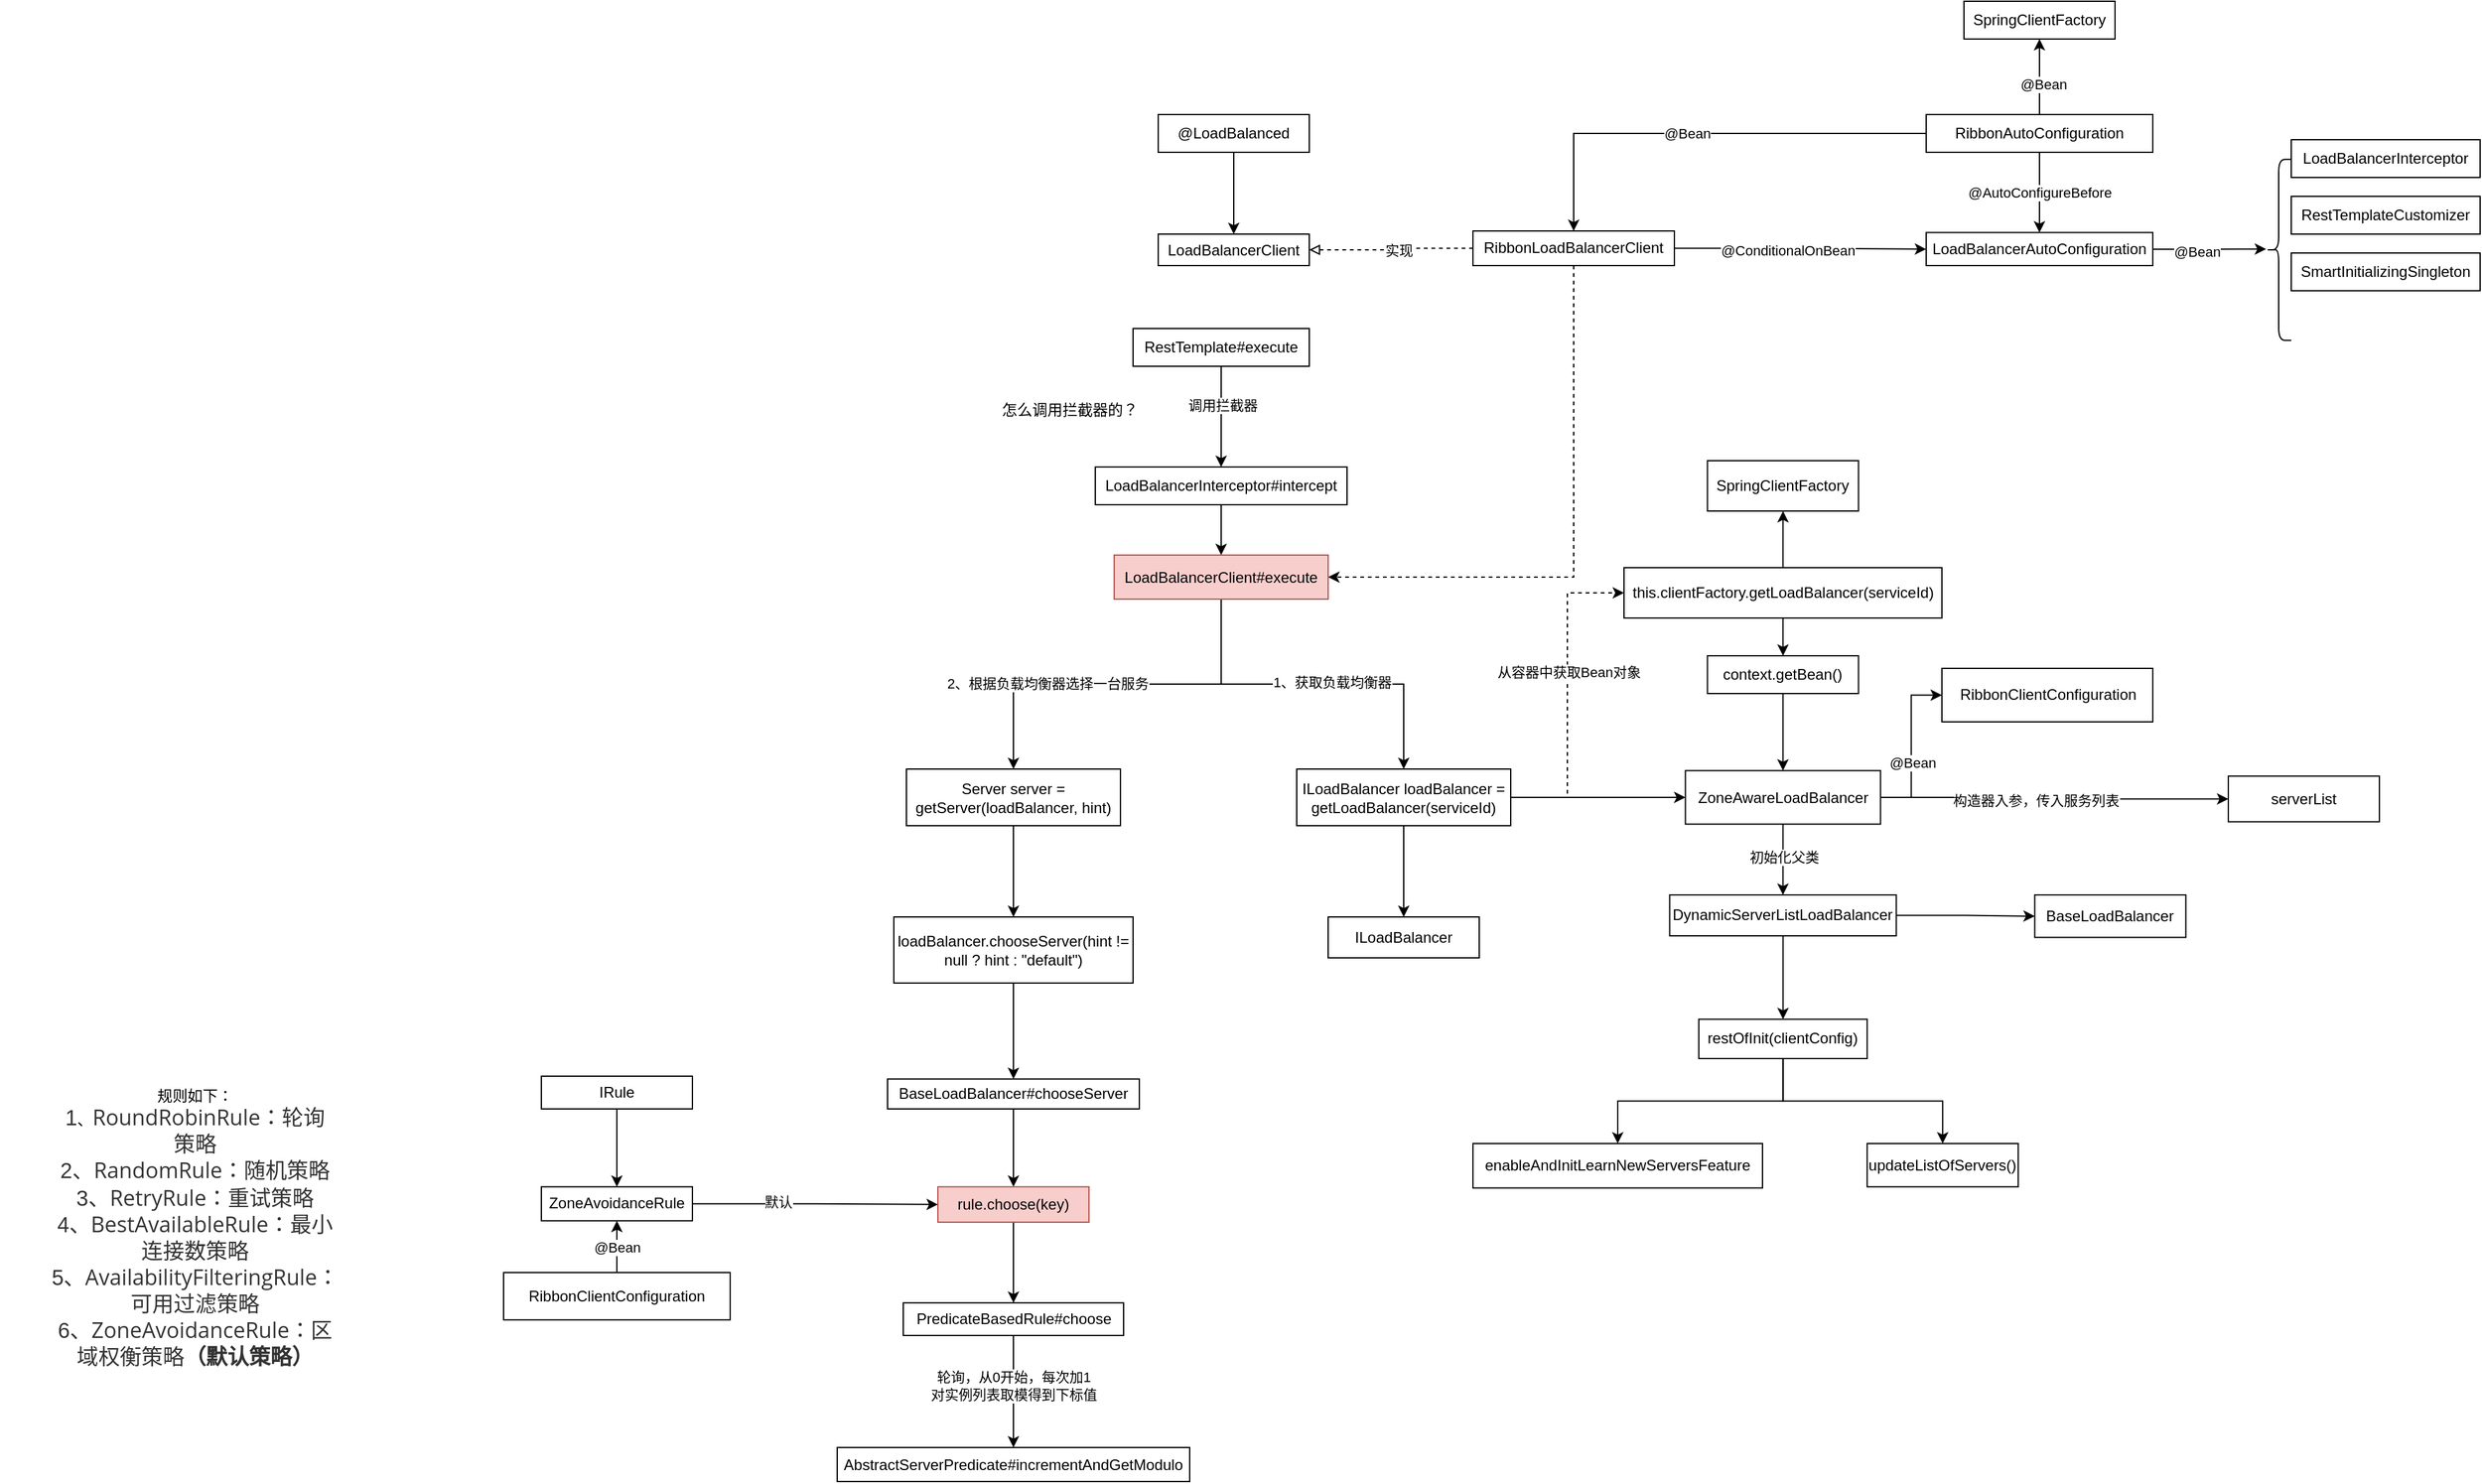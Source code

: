 <mxfile version="17.4.4" type="github">
  <diagram id="Ss-zLGsGptUb900ayheI" name="第 1 页">
    <mxGraphModel dx="1609" dy="436" grid="1" gridSize="10" guides="1" tooltips="1" connect="1" arrows="1" fold="1" page="1" pageScale="1" pageWidth="827" pageHeight="1169" math="0" shadow="0">
      <root>
        <mxCell id="0" />
        <mxCell id="1" parent="0" />
        <mxCell id="xXIZn4CpnWQ5mHO0k7mb-3" value="" style="edgeStyle=orthogonalEdgeStyle;rounded=0;orthogonalLoop=1;jettySize=auto;html=1;" edge="1" parent="1" source="xXIZn4CpnWQ5mHO0k7mb-1" target="xXIZn4CpnWQ5mHO0k7mb-2">
          <mxGeometry relative="1" as="geometry" />
        </mxCell>
        <mxCell id="xXIZn4CpnWQ5mHO0k7mb-1" value="@LoadBalanced" style="rounded=0;whiteSpace=wrap;html=1;" vertex="1" parent="1">
          <mxGeometry x="120" y="110" width="120" height="30" as="geometry" />
        </mxCell>
        <mxCell id="xXIZn4CpnWQ5mHO0k7mb-2" value="LoadBalancerClient" style="whiteSpace=wrap;html=1;rounded=0;" vertex="1" parent="1">
          <mxGeometry x="120" y="205" width="120" height="25" as="geometry" />
        </mxCell>
        <mxCell id="xXIZn4CpnWQ5mHO0k7mb-7" style="edgeStyle=orthogonalEdgeStyle;rounded=0;orthogonalLoop=1;jettySize=auto;html=1;entryX=1;entryY=0.5;entryDx=0;entryDy=0;endArrow=block;endFill=0;dashed=1;" edge="1" parent="1" source="xXIZn4CpnWQ5mHO0k7mb-5" target="xXIZn4CpnWQ5mHO0k7mb-2">
          <mxGeometry relative="1" as="geometry" />
        </mxCell>
        <mxCell id="xXIZn4CpnWQ5mHO0k7mb-10" value="实现" style="edgeLabel;html=1;align=center;verticalAlign=middle;resizable=0;points=[];" vertex="1" connectable="0" parent="xXIZn4CpnWQ5mHO0k7mb-7">
          <mxGeometry x="0.236" relative="1" as="geometry">
            <mxPoint x="20" as="offset" />
          </mxGeometry>
        </mxCell>
        <mxCell id="xXIZn4CpnWQ5mHO0k7mb-18" style="edgeStyle=orthogonalEdgeStyle;rounded=0;orthogonalLoop=1;jettySize=auto;html=1;endArrow=classic;endFill=1;" edge="1" parent="1" source="xXIZn4CpnWQ5mHO0k7mb-5" target="xXIZn4CpnWQ5mHO0k7mb-11">
          <mxGeometry relative="1" as="geometry" />
        </mxCell>
        <mxCell id="xXIZn4CpnWQ5mHO0k7mb-20" value="@ConditionalOnBean" style="edgeLabel;html=1;align=center;verticalAlign=middle;resizable=0;points=[];" vertex="1" connectable="0" parent="xXIZn4CpnWQ5mHO0k7mb-18">
          <mxGeometry x="-0.306" y="-1" relative="1" as="geometry">
            <mxPoint x="20" as="offset" />
          </mxGeometry>
        </mxCell>
        <mxCell id="xXIZn4CpnWQ5mHO0k7mb-37" style="edgeStyle=orthogonalEdgeStyle;rounded=0;orthogonalLoop=1;jettySize=auto;html=1;entryX=1;entryY=0.5;entryDx=0;entryDy=0;endArrow=classic;endFill=1;exitX=0.5;exitY=1;exitDx=0;exitDy=0;dashed=1;" edge="1" parent="1" source="xXIZn4CpnWQ5mHO0k7mb-5" target="xXIZn4CpnWQ5mHO0k7mb-35">
          <mxGeometry relative="1" as="geometry" />
        </mxCell>
        <mxCell id="xXIZn4CpnWQ5mHO0k7mb-5" value="RibbonLoadBalancerClient" style="whiteSpace=wrap;html=1;rounded=0;" vertex="1" parent="1">
          <mxGeometry x="370" y="202.5" width="160" height="27.5" as="geometry" />
        </mxCell>
        <mxCell id="xXIZn4CpnWQ5mHO0k7mb-9" style="edgeStyle=orthogonalEdgeStyle;rounded=0;orthogonalLoop=1;jettySize=auto;html=1;entryX=0.5;entryY=0;entryDx=0;entryDy=0;endArrow=classic;endFill=1;" edge="1" parent="1" source="xXIZn4CpnWQ5mHO0k7mb-8" target="xXIZn4CpnWQ5mHO0k7mb-5">
          <mxGeometry relative="1" as="geometry" />
        </mxCell>
        <mxCell id="xXIZn4CpnWQ5mHO0k7mb-17" value="@Bean" style="edgeLabel;html=1;align=center;verticalAlign=middle;resizable=0;points=[];" vertex="1" connectable="0" parent="xXIZn4CpnWQ5mHO0k7mb-9">
          <mxGeometry x="0.062" relative="1" as="geometry">
            <mxPoint as="offset" />
          </mxGeometry>
        </mxCell>
        <mxCell id="xXIZn4CpnWQ5mHO0k7mb-12" value="" style="edgeStyle=orthogonalEdgeStyle;rounded=0;orthogonalLoop=1;jettySize=auto;html=1;endArrow=classic;endFill=1;" edge="1" parent="1" source="xXIZn4CpnWQ5mHO0k7mb-8" target="xXIZn4CpnWQ5mHO0k7mb-11">
          <mxGeometry relative="1" as="geometry" />
        </mxCell>
        <mxCell id="xXIZn4CpnWQ5mHO0k7mb-16" value="@AutoConfigureBefore" style="edgeLabel;html=1;align=center;verticalAlign=middle;resizable=0;points=[];" vertex="1" connectable="0" parent="xXIZn4CpnWQ5mHO0k7mb-12">
          <mxGeometry x="-0.374" y="1" relative="1" as="geometry">
            <mxPoint x="-1" y="12" as="offset" />
          </mxGeometry>
        </mxCell>
        <mxCell id="xXIZn4CpnWQ5mHO0k7mb-14" value="" style="edgeStyle=orthogonalEdgeStyle;rounded=0;orthogonalLoop=1;jettySize=auto;html=1;endArrow=classic;endFill=1;" edge="1" parent="1" source="xXIZn4CpnWQ5mHO0k7mb-8" target="xXIZn4CpnWQ5mHO0k7mb-13">
          <mxGeometry relative="1" as="geometry" />
        </mxCell>
        <mxCell id="xXIZn4CpnWQ5mHO0k7mb-15" value="@Bean" style="edgeLabel;html=1;align=center;verticalAlign=middle;resizable=0;points=[];" vertex="1" connectable="0" parent="xXIZn4CpnWQ5mHO0k7mb-14">
          <mxGeometry x="-0.208" y="-3" relative="1" as="geometry">
            <mxPoint as="offset" />
          </mxGeometry>
        </mxCell>
        <mxCell id="xXIZn4CpnWQ5mHO0k7mb-8" value="RibbonAutoConfiguration" style="rounded=0;whiteSpace=wrap;html=1;" vertex="1" parent="1">
          <mxGeometry x="730" y="110" width="180" height="30" as="geometry" />
        </mxCell>
        <mxCell id="xXIZn4CpnWQ5mHO0k7mb-22" value="" style="edgeStyle=orthogonalEdgeStyle;rounded=0;orthogonalLoop=1;jettySize=auto;html=1;endArrow=classic;endFill=1;" edge="1" parent="1" source="xXIZn4CpnWQ5mHO0k7mb-11">
          <mxGeometry relative="1" as="geometry">
            <mxPoint x="1000" y="216.9" as="targetPoint" />
          </mxGeometry>
        </mxCell>
        <mxCell id="xXIZn4CpnWQ5mHO0k7mb-23" value="@Bean" style="edgeLabel;html=1;align=center;verticalAlign=middle;resizable=0;points=[];" vertex="1" connectable="0" parent="xXIZn4CpnWQ5mHO0k7mb-22">
          <mxGeometry x="-0.23" y="-2" relative="1" as="geometry">
            <mxPoint as="offset" />
          </mxGeometry>
        </mxCell>
        <mxCell id="xXIZn4CpnWQ5mHO0k7mb-11" value="LoadBalancerAutoConfiguration" style="whiteSpace=wrap;html=1;rounded=0;" vertex="1" parent="1">
          <mxGeometry x="730" y="203.75" width="180" height="26.25" as="geometry" />
        </mxCell>
        <mxCell id="xXIZn4CpnWQ5mHO0k7mb-13" value="SpringClientFactory" style="whiteSpace=wrap;html=1;rounded=0;" vertex="1" parent="1">
          <mxGeometry x="760" y="20" width="120" height="30" as="geometry" />
        </mxCell>
        <mxCell id="xXIZn4CpnWQ5mHO0k7mb-19" style="edgeStyle=orthogonalEdgeStyle;rounded=0;orthogonalLoop=1;jettySize=auto;html=1;exitX=0.5;exitY=1;exitDx=0;exitDy=0;endArrow=classic;endFill=1;" edge="1" parent="1" source="xXIZn4CpnWQ5mHO0k7mb-11" target="xXIZn4CpnWQ5mHO0k7mb-11">
          <mxGeometry relative="1" as="geometry" />
        </mxCell>
        <mxCell id="xXIZn4CpnWQ5mHO0k7mb-26" value="" style="shape=curlyBracket;whiteSpace=wrap;html=1;rounded=1;" vertex="1" parent="1">
          <mxGeometry x="1000" y="145.63" width="20" height="143.75" as="geometry" />
        </mxCell>
        <mxCell id="xXIZn4CpnWQ5mHO0k7mb-27" value="LoadBalancerInterceptor" style="rounded=0;whiteSpace=wrap;html=1;" vertex="1" parent="1">
          <mxGeometry x="1020" y="130" width="150" height="30" as="geometry" />
        </mxCell>
        <mxCell id="xXIZn4CpnWQ5mHO0k7mb-28" value="RestTemplateCustomizer" style="rounded=0;whiteSpace=wrap;html=1;" vertex="1" parent="1">
          <mxGeometry x="1020" y="175" width="150" height="30" as="geometry" />
        </mxCell>
        <mxCell id="xXIZn4CpnWQ5mHO0k7mb-29" value="SmartInitializingSingleton" style="rounded=0;whiteSpace=wrap;html=1;" vertex="1" parent="1">
          <mxGeometry x="1020" y="220" width="150" height="30" as="geometry" />
        </mxCell>
        <mxCell id="xXIZn4CpnWQ5mHO0k7mb-36" value="" style="edgeStyle=orthogonalEdgeStyle;rounded=0;orthogonalLoop=1;jettySize=auto;html=1;endArrow=classic;endFill=1;" edge="1" parent="1" source="xXIZn4CpnWQ5mHO0k7mb-30" target="xXIZn4CpnWQ5mHO0k7mb-35">
          <mxGeometry relative="1" as="geometry" />
        </mxCell>
        <mxCell id="xXIZn4CpnWQ5mHO0k7mb-30" value="LoadBalancerInterceptor#intercept" style="rounded=0;whiteSpace=wrap;html=1;" vertex="1" parent="1">
          <mxGeometry x="70" y="390" width="200" height="30" as="geometry" />
        </mxCell>
        <mxCell id="xXIZn4CpnWQ5mHO0k7mb-32" style="edgeStyle=orthogonalEdgeStyle;rounded=0;orthogonalLoop=1;jettySize=auto;html=1;entryX=0.5;entryY=0;entryDx=0;entryDy=0;endArrow=classic;endFill=1;" edge="1" parent="1" source="xXIZn4CpnWQ5mHO0k7mb-31" target="xXIZn4CpnWQ5mHO0k7mb-30">
          <mxGeometry relative="1" as="geometry" />
        </mxCell>
        <mxCell id="xXIZn4CpnWQ5mHO0k7mb-33" value="调用拦截器" style="edgeLabel;html=1;align=center;verticalAlign=middle;resizable=0;points=[];" vertex="1" connectable="0" parent="xXIZn4CpnWQ5mHO0k7mb-32">
          <mxGeometry x="-0.233" y="1" relative="1" as="geometry">
            <mxPoint as="offset" />
          </mxGeometry>
        </mxCell>
        <mxCell id="xXIZn4CpnWQ5mHO0k7mb-31" value="RestTemplate#execute" style="rounded=0;whiteSpace=wrap;html=1;" vertex="1" parent="1">
          <mxGeometry x="100" y="280" width="140" height="30" as="geometry" />
        </mxCell>
        <mxCell id="xXIZn4CpnWQ5mHO0k7mb-34" value="怎么调用拦截器的？" style="text;html=1;strokeColor=none;fillColor=none;align=center;verticalAlign=middle;whiteSpace=wrap;rounded=0;" vertex="1" parent="1">
          <mxGeometry x="-10" y="330" width="120" height="30" as="geometry" />
        </mxCell>
        <mxCell id="xXIZn4CpnWQ5mHO0k7mb-39" value="" style="edgeStyle=orthogonalEdgeStyle;rounded=0;orthogonalLoop=1;jettySize=auto;html=1;endArrow=classic;endFill=1;" edge="1" parent="1" source="xXIZn4CpnWQ5mHO0k7mb-35" target="xXIZn4CpnWQ5mHO0k7mb-38">
          <mxGeometry relative="1" as="geometry" />
        </mxCell>
        <mxCell id="xXIZn4CpnWQ5mHO0k7mb-42" value="1、获取负载均衡器" style="edgeLabel;html=1;align=center;verticalAlign=middle;resizable=0;points=[];" vertex="1" connectable="0" parent="xXIZn4CpnWQ5mHO0k7mb-39">
          <mxGeometry x="0.111" y="2" relative="1" as="geometry">
            <mxPoint as="offset" />
          </mxGeometry>
        </mxCell>
        <mxCell id="xXIZn4CpnWQ5mHO0k7mb-41" value="" style="edgeStyle=orthogonalEdgeStyle;rounded=0;orthogonalLoop=1;jettySize=auto;html=1;endArrow=classic;endFill=1;" edge="1" parent="1" source="xXIZn4CpnWQ5mHO0k7mb-35" target="xXIZn4CpnWQ5mHO0k7mb-40">
          <mxGeometry relative="1" as="geometry" />
        </mxCell>
        <mxCell id="xXIZn4CpnWQ5mHO0k7mb-43" value="2、根据负载均衡器选择一台服务" style="edgeLabel;html=1;align=center;verticalAlign=middle;resizable=0;points=[];" vertex="1" connectable="0" parent="xXIZn4CpnWQ5mHO0k7mb-41">
          <mxGeometry x="0.374" y="-1" relative="1" as="geometry">
            <mxPoint as="offset" />
          </mxGeometry>
        </mxCell>
        <mxCell id="xXIZn4CpnWQ5mHO0k7mb-35" value="LoadBalancerClient#execute" style="whiteSpace=wrap;html=1;rounded=0;fillColor=#f8cecc;strokeColor=#b85450;" vertex="1" parent="1">
          <mxGeometry x="85" y="460" width="170" height="35" as="geometry" />
        </mxCell>
        <mxCell id="xXIZn4CpnWQ5mHO0k7mb-66" value="" style="edgeStyle=orthogonalEdgeStyle;rounded=0;orthogonalLoop=1;jettySize=auto;html=1;endArrow=classic;endFill=1;" edge="1" parent="1" source="xXIZn4CpnWQ5mHO0k7mb-38" target="xXIZn4CpnWQ5mHO0k7mb-65">
          <mxGeometry relative="1" as="geometry" />
        </mxCell>
        <mxCell id="xXIZn4CpnWQ5mHO0k7mb-68" value="" style="edgeStyle=orthogonalEdgeStyle;rounded=0;orthogonalLoop=1;jettySize=auto;html=1;endArrow=classic;endFill=1;" edge="1" parent="1" source="xXIZn4CpnWQ5mHO0k7mb-38" target="xXIZn4CpnWQ5mHO0k7mb-67">
          <mxGeometry relative="1" as="geometry" />
        </mxCell>
        <mxCell id="xXIZn4CpnWQ5mHO0k7mb-76" style="edgeStyle=orthogonalEdgeStyle;rounded=0;orthogonalLoop=1;jettySize=auto;html=1;entryX=0;entryY=0.5;entryDx=0;entryDy=0;endArrow=classic;endFill=1;dashed=1;" edge="1" parent="1" source="xXIZn4CpnWQ5mHO0k7mb-38" target="xXIZn4CpnWQ5mHO0k7mb-72">
          <mxGeometry relative="1" as="geometry" />
        </mxCell>
        <mxCell id="xXIZn4CpnWQ5mHO0k7mb-77" value="从容器中获取Bean对象" style="edgeLabel;html=1;align=center;verticalAlign=middle;resizable=0;points=[];" vertex="1" connectable="0" parent="xXIZn4CpnWQ5mHO0k7mb-76">
          <mxGeometry x="0.147" y="-1" relative="1" as="geometry">
            <mxPoint as="offset" />
          </mxGeometry>
        </mxCell>
        <mxCell id="xXIZn4CpnWQ5mHO0k7mb-38" value="ILoadBalancer loadBalancer = getLoadBalancer(serviceId)" style="whiteSpace=wrap;html=1;rounded=0;" vertex="1" parent="1">
          <mxGeometry x="230" y="630" width="170" height="45" as="geometry" />
        </mxCell>
        <mxCell id="xXIZn4CpnWQ5mHO0k7mb-45" value="" style="edgeStyle=orthogonalEdgeStyle;rounded=0;orthogonalLoop=1;jettySize=auto;html=1;endArrow=classic;endFill=1;" edge="1" parent="1" source="xXIZn4CpnWQ5mHO0k7mb-40" target="xXIZn4CpnWQ5mHO0k7mb-44">
          <mxGeometry relative="1" as="geometry" />
        </mxCell>
        <mxCell id="xXIZn4CpnWQ5mHO0k7mb-40" value="Server server = getServer(loadBalancer, hint)" style="whiteSpace=wrap;html=1;rounded=0;" vertex="1" parent="1">
          <mxGeometry x="-80" y="630" width="170" height="45" as="geometry" />
        </mxCell>
        <mxCell id="xXIZn4CpnWQ5mHO0k7mb-47" value="" style="edgeStyle=orthogonalEdgeStyle;rounded=0;orthogonalLoop=1;jettySize=auto;html=1;endArrow=classic;endFill=1;" edge="1" parent="1" source="xXIZn4CpnWQ5mHO0k7mb-44" target="xXIZn4CpnWQ5mHO0k7mb-46">
          <mxGeometry relative="1" as="geometry" />
        </mxCell>
        <mxCell id="xXIZn4CpnWQ5mHO0k7mb-44" value="loadBalancer.chooseServer(hint != null ? hint : &quot;default&quot;)" style="whiteSpace=wrap;html=1;rounded=0;" vertex="1" parent="1">
          <mxGeometry x="-90" y="747.5" width="190" height="52.5" as="geometry" />
        </mxCell>
        <mxCell id="xXIZn4CpnWQ5mHO0k7mb-49" value="" style="edgeStyle=orthogonalEdgeStyle;rounded=0;orthogonalLoop=1;jettySize=auto;html=1;endArrow=classic;endFill=1;" edge="1" parent="1" source="xXIZn4CpnWQ5mHO0k7mb-46" target="xXIZn4CpnWQ5mHO0k7mb-48">
          <mxGeometry relative="1" as="geometry" />
        </mxCell>
        <mxCell id="xXIZn4CpnWQ5mHO0k7mb-46" value="BaseLoadBalancer#chooseServer" style="whiteSpace=wrap;html=1;rounded=0;" vertex="1" parent="1">
          <mxGeometry x="-95" y="876.25" width="200" height="23.75" as="geometry" />
        </mxCell>
        <mxCell id="xXIZn4CpnWQ5mHO0k7mb-54" value="" style="edgeStyle=orthogonalEdgeStyle;rounded=0;orthogonalLoop=1;jettySize=auto;html=1;endArrow=classic;endFill=1;" edge="1" parent="1" source="xXIZn4CpnWQ5mHO0k7mb-48" target="xXIZn4CpnWQ5mHO0k7mb-53">
          <mxGeometry relative="1" as="geometry" />
        </mxCell>
        <mxCell id="xXIZn4CpnWQ5mHO0k7mb-48" value="rule.choose(key)" style="whiteSpace=wrap;html=1;rounded=0;fillColor=#f8cecc;strokeColor=#b85450;" vertex="1" parent="1">
          <mxGeometry x="-55" y="961.88" width="120" height="28.13" as="geometry" />
        </mxCell>
        <mxCell id="xXIZn4CpnWQ5mHO0k7mb-52" value="" style="edgeStyle=orthogonalEdgeStyle;rounded=0;orthogonalLoop=1;jettySize=auto;html=1;endArrow=classic;endFill=1;" edge="1" parent="1" source="xXIZn4CpnWQ5mHO0k7mb-50" target="xXIZn4CpnWQ5mHO0k7mb-51">
          <mxGeometry relative="1" as="geometry" />
        </mxCell>
        <mxCell id="xXIZn4CpnWQ5mHO0k7mb-50" value="IRule" style="rounded=0;whiteSpace=wrap;html=1;" vertex="1" parent="1">
          <mxGeometry x="-370" y="874" width="120" height="26" as="geometry" />
        </mxCell>
        <mxCell id="xXIZn4CpnWQ5mHO0k7mb-55" style="edgeStyle=orthogonalEdgeStyle;rounded=0;orthogonalLoop=1;jettySize=auto;html=1;entryX=0;entryY=0.5;entryDx=0;entryDy=0;endArrow=classic;endFill=1;" edge="1" parent="1" source="xXIZn4CpnWQ5mHO0k7mb-51" target="xXIZn4CpnWQ5mHO0k7mb-48">
          <mxGeometry relative="1" as="geometry" />
        </mxCell>
        <mxCell id="xXIZn4CpnWQ5mHO0k7mb-60" value="默认" style="edgeLabel;html=1;align=center;verticalAlign=middle;resizable=0;points=[];" vertex="1" connectable="0" parent="xXIZn4CpnWQ5mHO0k7mb-55">
          <mxGeometry x="-0.308" y="2" relative="1" as="geometry">
            <mxPoint as="offset" />
          </mxGeometry>
        </mxCell>
        <mxCell id="xXIZn4CpnWQ5mHO0k7mb-51" value="ZoneAvoidanceRule" style="whiteSpace=wrap;html=1;rounded=0;" vertex="1" parent="1">
          <mxGeometry x="-370" y="961.88" width="120" height="27" as="geometry" />
        </mxCell>
        <mxCell id="xXIZn4CpnWQ5mHO0k7mb-62" value="" style="edgeStyle=orthogonalEdgeStyle;rounded=0;orthogonalLoop=1;jettySize=auto;html=1;endArrow=classic;endFill=1;" edge="1" parent="1" source="xXIZn4CpnWQ5mHO0k7mb-53" target="xXIZn4CpnWQ5mHO0k7mb-61">
          <mxGeometry relative="1" as="geometry" />
        </mxCell>
        <mxCell id="xXIZn4CpnWQ5mHO0k7mb-63" value="轮询，从0开始，每次加1&lt;br&gt;对实例列表取模得到下标值" style="edgeLabel;html=1;align=center;verticalAlign=middle;resizable=0;points=[];" vertex="1" connectable="0" parent="xXIZn4CpnWQ5mHO0k7mb-62">
          <mxGeometry x="-0.266" relative="1" as="geometry">
            <mxPoint y="7" as="offset" />
          </mxGeometry>
        </mxCell>
        <mxCell id="xXIZn4CpnWQ5mHO0k7mb-53" value="PredicateBasedRule#choose" style="whiteSpace=wrap;html=1;rounded=0;" vertex="1" parent="1">
          <mxGeometry x="-82.5" y="1054.08" width="175" height="25.92" as="geometry" />
        </mxCell>
        <mxCell id="xXIZn4CpnWQ5mHO0k7mb-58" style="edgeStyle=orthogonalEdgeStyle;rounded=0;orthogonalLoop=1;jettySize=auto;html=1;entryX=0.5;entryY=1;entryDx=0;entryDy=0;endArrow=classic;endFill=1;" edge="1" parent="1" source="xXIZn4CpnWQ5mHO0k7mb-56" target="xXIZn4CpnWQ5mHO0k7mb-51">
          <mxGeometry relative="1" as="geometry" />
        </mxCell>
        <mxCell id="xXIZn4CpnWQ5mHO0k7mb-59" value="@Bean" style="edgeLabel;html=1;align=center;verticalAlign=middle;resizable=0;points=[];" vertex="1" connectable="0" parent="xXIZn4CpnWQ5mHO0k7mb-58">
          <mxGeometry x="0.284" y="1" relative="1" as="geometry">
            <mxPoint x="1" y="6" as="offset" />
          </mxGeometry>
        </mxCell>
        <mxCell id="xXIZn4CpnWQ5mHO0k7mb-56" value="RibbonClientConfiguration" style="whiteSpace=wrap;html=1;rounded=0;" vertex="1" parent="1">
          <mxGeometry x="-400" y="1030" width="180" height="37.62" as="geometry" />
        </mxCell>
        <mxCell id="xXIZn4CpnWQ5mHO0k7mb-61" value="AbstractServerPredicate#incrementAndGetModulo" style="whiteSpace=wrap;html=1;rounded=0;" vertex="1" parent="1">
          <mxGeometry x="-135" y="1169" width="280" height="27.04" as="geometry" />
        </mxCell>
        <mxCell id="xXIZn4CpnWQ5mHO0k7mb-64" value="规则如下：&lt;br&gt;&lt;font color=&quot;#333333&quot;&gt;&lt;span style=&quot;font-size: 17.084px&quot;&gt;1&lt;/span&gt;&lt;/font&gt;、&lt;span style=&quot;font-size: 12.813pt ; font-family: &amp;#34;open sans&amp;#34; ; color: rgb(51 , 51 , 51)&quot;&gt;RoundRobinRule&lt;/span&gt;&lt;span style=&quot;font-size: 12.813pt ; color: rgb(51 , 51 , 51)&quot;&gt;：轮询&lt;/span&gt;&lt;div&gt;&lt;span style=&quot;font-size: 12.813pt ; color: rgb(51 , 51 , 51)&quot;&gt;策略&lt;/span&gt;&lt;/div&gt;&lt;div&gt;&lt;span style=&quot;font-size: 12.813pt ; color: rgb(51 , 51 , 51)&quot;&gt;2、&lt;/span&gt;&lt;span style=&quot;font-size: 12.813pt ; font-family: &amp;#34;open sans&amp;#34; ; color: rgb(51 , 51 , 51)&quot;&gt;RandomRule&lt;/span&gt;&lt;span style=&quot;font-size: 12.813pt ; color: rgb(51 , 51 , 51)&quot;&gt;：随机策略&lt;/span&gt;&lt;/div&gt;&lt;div&gt;&lt;span style=&quot;font-size: 12.813pt ; color: rgb(51 , 51 , 51)&quot;&gt;3、&lt;/span&gt;&lt;span style=&quot;font-size: 12.813pt ; font-family: &amp;#34;open sans&amp;#34; ; color: rgb(51 , 51 , 51)&quot;&gt;RetryRule&lt;/span&gt;&lt;span style=&quot;font-size: 12.813pt ; color: rgb(51 , 51 , 51)&quot;&gt;：重试策略&lt;/span&gt;&lt;/div&gt;&lt;div&gt;&lt;span style=&quot;font-size: 12.813pt ; color: rgb(51 , 51 , 51)&quot;&gt;4、&lt;/span&gt;&lt;span style=&quot;font-size: 12.813pt ; font-family: &amp;#34;open sans&amp;#34; ; color: rgb(51 , 51 , 51)&quot;&gt;BestAvailableRule&lt;/span&gt;&lt;span style=&quot;font-size: 12.813pt ; color: rgb(51 , 51 , 51)&quot;&gt;：最⼩&lt;/span&gt;&lt;/div&gt;&lt;div&gt;&lt;span style=&quot;font-size: 12.813pt ; color: rgb(51 , 51 , 51)&quot;&gt;连接数策略&lt;/span&gt;&lt;/div&gt;&lt;div&gt;&lt;span style=&quot;font-size: 12.813pt ; color: rgb(51 , 51 , 51)&quot;&gt;5、&lt;/span&gt;&lt;span style=&quot;font-size: 12.813pt ; font-family: &amp;#34;open sans&amp;#34; ; color: rgb(51 , 51 , 51)&quot;&gt;AvailabilityFilteringRule&lt;/span&gt;&lt;span style=&quot;font-size: 12.813pt ; color: rgb(51 , 51 , 51)&quot;&gt;：&lt;/span&gt;&lt;/div&gt;&lt;div&gt;&lt;span style=&quot;font-size: 12.813pt ; color: rgb(51 , 51 , 51)&quot;&gt;可⽤过滤策略&lt;/span&gt;&lt;/div&gt;&lt;div&gt;&lt;span style=&quot;font-size: 12.813pt ; color: rgb(51 , 51 , 51)&quot;&gt;6、&lt;/span&gt;&lt;span style=&quot;font-size: 12.813pt ; font-family: &amp;#34;open sans&amp;#34; ; color: rgb(51 , 51 , 51)&quot;&gt;ZoneAvoidanceRule&lt;/span&gt;&lt;span style=&quot;font-size: 12.813pt ; color: rgb(51 , 51 , 51)&quot;&gt;：区&lt;/span&gt;&lt;/div&gt;&lt;div&gt;&lt;span style=&quot;font-size: 12.813pt ; color: rgb(51 , 51 , 51)&quot;&gt;域权衡策略&lt;/span&gt;&lt;span style=&quot;font-size: 12.813pt ; color: rgb(51 , 51 , 51) ; font-weight: bold&quot;&gt;（默认策略）&lt;/span&gt;&lt;/div&gt;" style="text;html=1;strokeColor=none;fillColor=none;align=center;verticalAlign=middle;whiteSpace=wrap;rounded=0;" vertex="1" parent="1">
          <mxGeometry x="-800" y="850" width="310" height="290" as="geometry" />
        </mxCell>
        <mxCell id="xXIZn4CpnWQ5mHO0k7mb-65" value="&lt;span&gt;ILoadBalancer&lt;/span&gt;" style="whiteSpace=wrap;html=1;rounded=0;" vertex="1" parent="1">
          <mxGeometry x="255" y="747.5" width="120" height="32.5" as="geometry" />
        </mxCell>
        <mxCell id="xXIZn4CpnWQ5mHO0k7mb-70" value="" style="edgeStyle=orthogonalEdgeStyle;rounded=0;orthogonalLoop=1;jettySize=auto;html=1;endArrow=classic;endFill=1;entryX=0;entryY=0.5;entryDx=0;entryDy=0;" edge="1" parent="1" source="xXIZn4CpnWQ5mHO0k7mb-67" target="xXIZn4CpnWQ5mHO0k7mb-69">
          <mxGeometry relative="1" as="geometry" />
        </mxCell>
        <mxCell id="xXIZn4CpnWQ5mHO0k7mb-71" value="@Bean" style="edgeLabel;html=1;align=center;verticalAlign=middle;resizable=0;points=[];" vertex="1" connectable="0" parent="xXIZn4CpnWQ5mHO0k7mb-70">
          <mxGeometry x="-0.186" y="-1" relative="1" as="geometry">
            <mxPoint y="1" as="offset" />
          </mxGeometry>
        </mxCell>
        <mxCell id="xXIZn4CpnWQ5mHO0k7mb-82" value="" style="edgeStyle=orthogonalEdgeStyle;rounded=0;orthogonalLoop=1;jettySize=auto;html=1;endArrow=classic;endFill=1;" edge="1" parent="1" source="xXIZn4CpnWQ5mHO0k7mb-67" target="xXIZn4CpnWQ5mHO0k7mb-81">
          <mxGeometry relative="1" as="geometry" />
        </mxCell>
        <mxCell id="xXIZn4CpnWQ5mHO0k7mb-83" value="构造器入参，传入服务列表" style="edgeLabel;html=1;align=center;verticalAlign=middle;resizable=0;points=[];" vertex="1" connectable="0" parent="xXIZn4CpnWQ5mHO0k7mb-82">
          <mxGeometry x="-0.116" y="-2" relative="1" as="geometry">
            <mxPoint as="offset" />
          </mxGeometry>
        </mxCell>
        <mxCell id="xXIZn4CpnWQ5mHO0k7mb-85" value="" style="edgeStyle=orthogonalEdgeStyle;rounded=0;orthogonalLoop=1;jettySize=auto;html=1;endArrow=classic;endFill=1;" edge="1" parent="1" source="xXIZn4CpnWQ5mHO0k7mb-67" target="xXIZn4CpnWQ5mHO0k7mb-84">
          <mxGeometry relative="1" as="geometry" />
        </mxCell>
        <mxCell id="xXIZn4CpnWQ5mHO0k7mb-86" value="初始化父类" style="edgeLabel;html=1;align=center;verticalAlign=middle;resizable=0;points=[];" vertex="1" connectable="0" parent="xXIZn4CpnWQ5mHO0k7mb-85">
          <mxGeometry x="-0.314" relative="1" as="geometry">
            <mxPoint y="6" as="offset" />
          </mxGeometry>
        </mxCell>
        <mxCell id="xXIZn4CpnWQ5mHO0k7mb-67" value="ZoneAwareLoadBalancer" style="whiteSpace=wrap;html=1;rounded=0;" vertex="1" parent="1">
          <mxGeometry x="538.75" y="631.25" width="155" height="42.5" as="geometry" />
        </mxCell>
        <mxCell id="xXIZn4CpnWQ5mHO0k7mb-69" value="RibbonClientConfiguration" style="whiteSpace=wrap;html=1;rounded=0;" vertex="1" parent="1">
          <mxGeometry x="742.5" y="550" width="167.5" height="42.5" as="geometry" />
        </mxCell>
        <mxCell id="xXIZn4CpnWQ5mHO0k7mb-75" value="" style="edgeStyle=orthogonalEdgeStyle;rounded=0;orthogonalLoop=1;jettySize=auto;html=1;endArrow=classic;endFill=1;" edge="1" parent="1" source="xXIZn4CpnWQ5mHO0k7mb-72" target="xXIZn4CpnWQ5mHO0k7mb-74">
          <mxGeometry relative="1" as="geometry" />
        </mxCell>
        <mxCell id="xXIZn4CpnWQ5mHO0k7mb-79" value="" style="edgeStyle=orthogonalEdgeStyle;rounded=0;orthogonalLoop=1;jettySize=auto;html=1;endArrow=classic;endFill=1;" edge="1" parent="1" source="xXIZn4CpnWQ5mHO0k7mb-72" target="xXIZn4CpnWQ5mHO0k7mb-78">
          <mxGeometry relative="1" as="geometry" />
        </mxCell>
        <mxCell id="xXIZn4CpnWQ5mHO0k7mb-72" value="this.clientFactory.getLoadBalancer(serviceId)" style="whiteSpace=wrap;html=1;rounded=0;" vertex="1" parent="1">
          <mxGeometry x="490" y="470" width="252.5" height="40" as="geometry" />
        </mxCell>
        <mxCell id="xXIZn4CpnWQ5mHO0k7mb-74" value="SpringClientFactory" style="whiteSpace=wrap;html=1;rounded=0;" vertex="1" parent="1">
          <mxGeometry x="556.25" y="385" width="120" height="40" as="geometry" />
        </mxCell>
        <mxCell id="xXIZn4CpnWQ5mHO0k7mb-80" style="edgeStyle=orthogonalEdgeStyle;rounded=0;orthogonalLoop=1;jettySize=auto;html=1;entryX=0.5;entryY=0;entryDx=0;entryDy=0;endArrow=classic;endFill=1;" edge="1" parent="1" source="xXIZn4CpnWQ5mHO0k7mb-78" target="xXIZn4CpnWQ5mHO0k7mb-67">
          <mxGeometry relative="1" as="geometry" />
        </mxCell>
        <mxCell id="xXIZn4CpnWQ5mHO0k7mb-78" value="context.getBean()" style="whiteSpace=wrap;html=1;rounded=0;" vertex="1" parent="1">
          <mxGeometry x="556.25" y="540" width="120" height="30" as="geometry" />
        </mxCell>
        <mxCell id="xXIZn4CpnWQ5mHO0k7mb-81" value="serverList" style="whiteSpace=wrap;html=1;rounded=0;" vertex="1" parent="1">
          <mxGeometry x="970" y="635.62" width="120" height="36.25" as="geometry" />
        </mxCell>
        <mxCell id="xXIZn4CpnWQ5mHO0k7mb-88" value="" style="edgeStyle=orthogonalEdgeStyle;rounded=0;orthogonalLoop=1;jettySize=auto;html=1;endArrow=classic;endFill=1;" edge="1" parent="1" source="xXIZn4CpnWQ5mHO0k7mb-84" target="xXIZn4CpnWQ5mHO0k7mb-87">
          <mxGeometry relative="1" as="geometry" />
        </mxCell>
        <mxCell id="xXIZn4CpnWQ5mHO0k7mb-90" value="" style="edgeStyle=orthogonalEdgeStyle;rounded=0;orthogonalLoop=1;jettySize=auto;html=1;endArrow=classic;endFill=1;" edge="1" parent="1" source="xXIZn4CpnWQ5mHO0k7mb-84" target="xXIZn4CpnWQ5mHO0k7mb-89">
          <mxGeometry relative="1" as="geometry" />
        </mxCell>
        <mxCell id="xXIZn4CpnWQ5mHO0k7mb-84" value="DynamicServerListLoadBalancer" style="whiteSpace=wrap;html=1;rounded=0;" vertex="1" parent="1">
          <mxGeometry x="526.25" y="730" width="180" height="32.5" as="geometry" />
        </mxCell>
        <mxCell id="xXIZn4CpnWQ5mHO0k7mb-87" value="BaseLoadBalancer" style="whiteSpace=wrap;html=1;rounded=0;" vertex="1" parent="1">
          <mxGeometry x="816.25" y="730" width="120" height="33.75" as="geometry" />
        </mxCell>
        <mxCell id="xXIZn4CpnWQ5mHO0k7mb-92" value="" style="edgeStyle=orthogonalEdgeStyle;rounded=0;orthogonalLoop=1;jettySize=auto;html=1;endArrow=classic;endFill=1;" edge="1" parent="1" source="xXIZn4CpnWQ5mHO0k7mb-89" target="xXIZn4CpnWQ5mHO0k7mb-91">
          <mxGeometry relative="1" as="geometry" />
        </mxCell>
        <mxCell id="xXIZn4CpnWQ5mHO0k7mb-94" value="" style="edgeStyle=orthogonalEdgeStyle;rounded=0;orthogonalLoop=1;jettySize=auto;html=1;endArrow=classic;endFill=1;" edge="1" parent="1" source="xXIZn4CpnWQ5mHO0k7mb-89" target="xXIZn4CpnWQ5mHO0k7mb-93">
          <mxGeometry relative="1" as="geometry" />
        </mxCell>
        <mxCell id="xXIZn4CpnWQ5mHO0k7mb-89" value="restOfInit(clientConfig)" style="whiteSpace=wrap;html=1;rounded=0;" vertex="1" parent="1">
          <mxGeometry x="549.38" y="828.75" width="133.75" height="31.25" as="geometry" />
        </mxCell>
        <mxCell id="xXIZn4CpnWQ5mHO0k7mb-91" value="updateListOfServers()" style="whiteSpace=wrap;html=1;rounded=0;" vertex="1" parent="1">
          <mxGeometry x="683.13" y="927.5" width="120" height="34.38" as="geometry" />
        </mxCell>
        <mxCell id="xXIZn4CpnWQ5mHO0k7mb-93" value="enableAndInitLearnNewServersFeature" style="whiteSpace=wrap;html=1;rounded=0;" vertex="1" parent="1">
          <mxGeometry x="370" y="927.5" width="230" height="35.3" as="geometry" />
        </mxCell>
      </root>
    </mxGraphModel>
  </diagram>
</mxfile>
